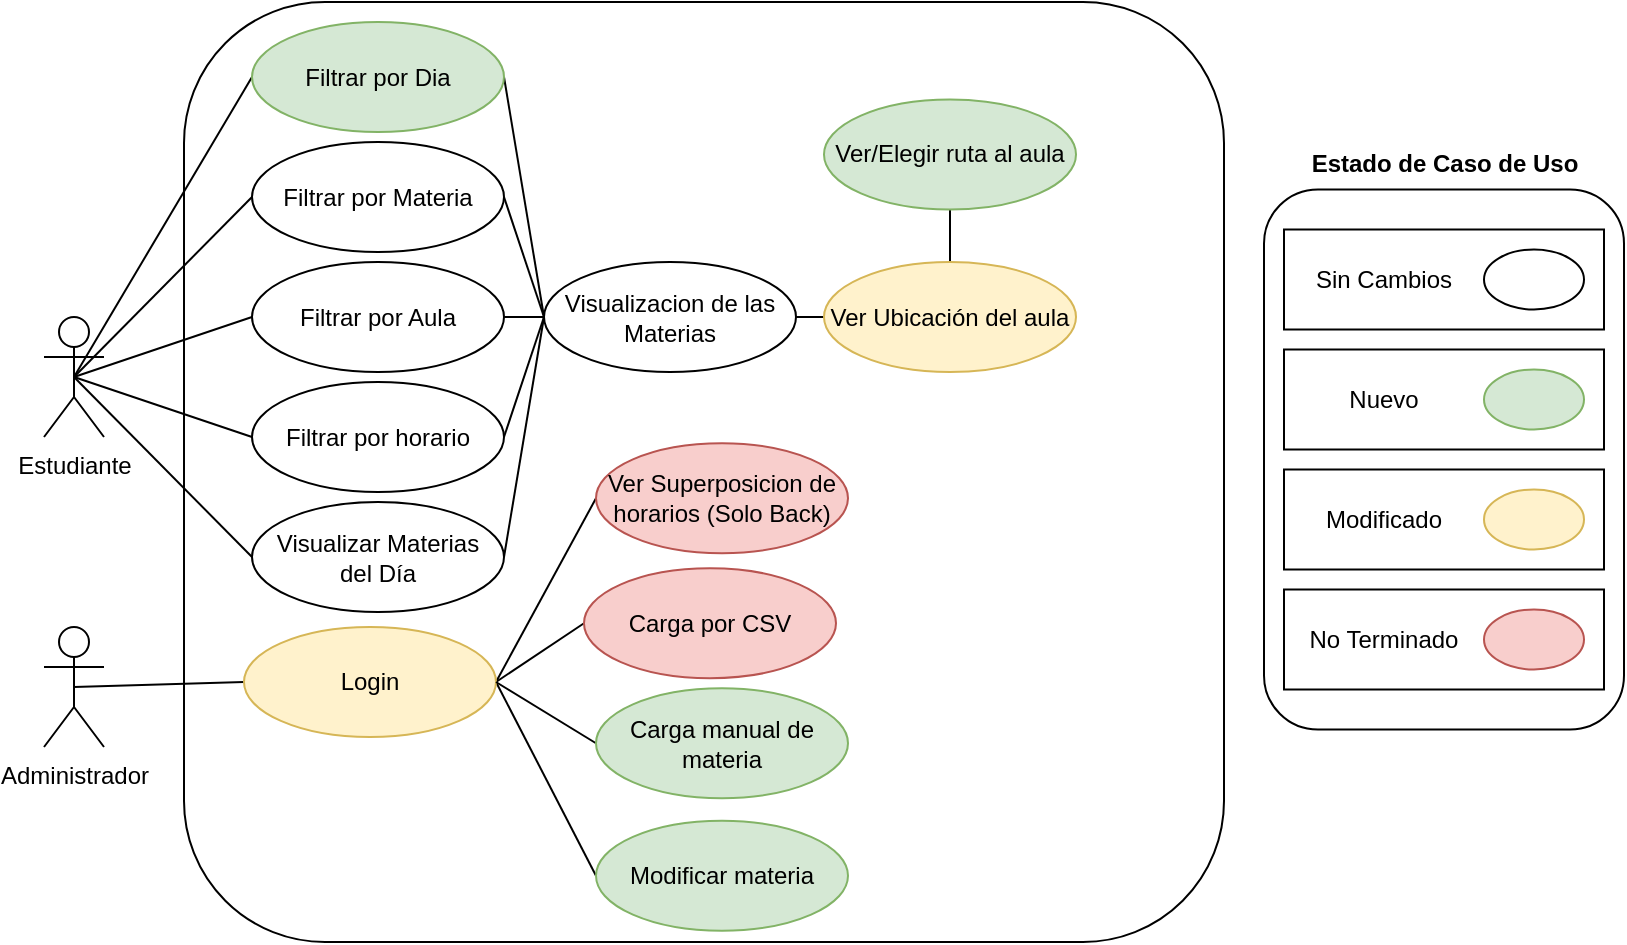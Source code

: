 <mxfile version="13.1.14" type="google"><diagram id="deTuqFJesfB2--VkdN5a" name="Page-1"><mxGraphModel dx="827" dy="490" grid="1" gridSize="10" guides="1" tooltips="1" connect="1" arrows="1" fold="1" page="1" pageScale="1" pageWidth="827" pageHeight="1169" math="0" shadow="0"><root><mxCell id="0"/><mxCell id="1" parent="0"/><mxCell id="fdBN5mYXIiB31gB6Lvlf-3" value="" style="rounded=1;whiteSpace=wrap;html=1;" parent="1" vertex="1"><mxGeometry x="160" y="50" width="520" height="470" as="geometry"/></mxCell><mxCell id="fdBN5mYXIiB31gB6Lvlf-12" style="edgeStyle=none;rounded=0;orthogonalLoop=1;jettySize=auto;html=1;exitX=0.5;exitY=0.5;exitDx=0;exitDy=0;exitPerimeter=0;entryX=0;entryY=0.5;entryDx=0;entryDy=0;endArrow=none;endFill=0;" parent="1" source="fdBN5mYXIiB31gB6Lvlf-1" target="fdBN5mYXIiB31gB6Lvlf-7" edge="1"><mxGeometry relative="1" as="geometry"/></mxCell><mxCell id="fdBN5mYXIiB31gB6Lvlf-13" style="edgeStyle=none;rounded=0;orthogonalLoop=1;jettySize=auto;html=1;exitX=0.5;exitY=0.5;exitDx=0;exitDy=0;exitPerimeter=0;entryX=0;entryY=0.5;entryDx=0;entryDy=0;endArrow=none;endFill=0;" parent="1" source="fdBN5mYXIiB31gB6Lvlf-1" target="fdBN5mYXIiB31gB6Lvlf-6" edge="1"><mxGeometry relative="1" as="geometry"/></mxCell><mxCell id="fdBN5mYXIiB31gB6Lvlf-14" style="edgeStyle=none;rounded=0;orthogonalLoop=1;jettySize=auto;html=1;exitX=0.5;exitY=0.5;exitDx=0;exitDy=0;exitPerimeter=0;entryX=0;entryY=0.5;entryDx=0;entryDy=0;endArrow=none;endFill=0;" parent="1" source="fdBN5mYXIiB31gB6Lvlf-1" target="fdBN5mYXIiB31gB6Lvlf-5" edge="1"><mxGeometry relative="1" as="geometry"/></mxCell><mxCell id="YD1kJuUZHtdi_4qULJvW-8" style="edgeStyle=none;rounded=0;orthogonalLoop=1;jettySize=auto;html=1;exitX=0.5;exitY=0.5;exitDx=0;exitDy=0;exitPerimeter=0;entryX=0;entryY=0.5;entryDx=0;entryDy=0;endArrow=none;endFill=0;" parent="1" source="fdBN5mYXIiB31gB6Lvlf-1" target="YD1kJuUZHtdi_4qULJvW-6" edge="1"><mxGeometry relative="1" as="geometry"/></mxCell><mxCell id="fdBN5mYXIiB31gB6Lvlf-1" value="Estudiante" style="shape=umlActor;verticalLabelPosition=bottom;labelBackgroundColor=#ffffff;verticalAlign=top;html=1;outlineConnect=0;" parent="1" vertex="1"><mxGeometry x="90" y="207.5" width="30" height="60" as="geometry"/></mxCell><mxCell id="r9mNYOCg_0NgdwvSHFdj-2" style="rounded=0;orthogonalLoop=1;jettySize=auto;html=1;exitX=1;exitY=0.5;exitDx=0;exitDy=0;entryX=0;entryY=0.5;entryDx=0;entryDy=0;endArrow=none;endFill=0;" parent="1" source="fdBN5mYXIiB31gB6Lvlf-5" target="r9mNYOCg_0NgdwvSHFdj-1" edge="1"><mxGeometry relative="1" as="geometry"/></mxCell><mxCell id="fdBN5mYXIiB31gB6Lvlf-5" value="Filtrar por Materia" style="ellipse;whiteSpace=wrap;html=1;" parent="1" vertex="1"><mxGeometry x="194" y="120" width="126" height="55" as="geometry"/></mxCell><mxCell id="r9mNYOCg_0NgdwvSHFdj-3" style="edgeStyle=none;rounded=0;orthogonalLoop=1;jettySize=auto;html=1;exitX=1;exitY=0.5;exitDx=0;exitDy=0;entryX=0;entryY=0.5;entryDx=0;entryDy=0;endArrow=none;endFill=0;" parent="1" source="fdBN5mYXIiB31gB6Lvlf-6" target="r9mNYOCg_0NgdwvSHFdj-1" edge="1"><mxGeometry relative="1" as="geometry"/></mxCell><mxCell id="fdBN5mYXIiB31gB6Lvlf-6" value="Filtrar por Aula" style="ellipse;whiteSpace=wrap;html=1;" parent="1" vertex="1"><mxGeometry x="194" y="180" width="126" height="55" as="geometry"/></mxCell><mxCell id="r9mNYOCg_0NgdwvSHFdj-4" style="edgeStyle=none;rounded=0;orthogonalLoop=1;jettySize=auto;html=1;exitX=1;exitY=0.5;exitDx=0;exitDy=0;endArrow=none;endFill=0;entryX=0;entryY=0.5;entryDx=0;entryDy=0;" parent="1" source="fdBN5mYXIiB31gB6Lvlf-7" target="r9mNYOCg_0NgdwvSHFdj-1" edge="1"><mxGeometry relative="1" as="geometry"><mxPoint x="480" y="220" as="targetPoint"/></mxGeometry></mxCell><mxCell id="fdBN5mYXIiB31gB6Lvlf-7" value="Filtrar por horario" style="ellipse;whiteSpace=wrap;html=1;" parent="1" vertex="1"><mxGeometry x="194" y="240" width="126" height="55" as="geometry"/></mxCell><mxCell id="YD1kJuUZHtdi_4qULJvW-10" style="edgeStyle=none;rounded=0;orthogonalLoop=1;jettySize=auto;html=1;exitX=1;exitY=0.5;exitDx=0;exitDy=0;entryX=0;entryY=0.5;entryDx=0;entryDy=0;endArrow=none;endFill=0;" parent="1" source="r9mNYOCg_0NgdwvSHFdj-1" target="YD1kJuUZHtdi_4qULJvW-7" edge="1"><mxGeometry relative="1" as="geometry"/></mxCell><mxCell id="r9mNYOCg_0NgdwvSHFdj-1" value="Visualizacion de las Materias" style="ellipse;whiteSpace=wrap;html=1;" parent="1" vertex="1"><mxGeometry x="340" y="180" width="126" height="55" as="geometry"/></mxCell><mxCell id="YD1kJuUZHtdi_4qULJvW-3" style="rounded=0;orthogonalLoop=1;jettySize=auto;html=1;exitX=0.5;exitY=0.5;exitDx=0;exitDy=0;exitPerimeter=0;entryX=0;entryY=0.5;entryDx=0;entryDy=0;endArrow=none;endFill=0;" parent="1" source="YD1kJuUZHtdi_4qULJvW-1" target="YD1kJuUZHtdi_4qULJvW-2" edge="1"><mxGeometry relative="1" as="geometry"/></mxCell><mxCell id="YD1kJuUZHtdi_4qULJvW-1" value="Administrador" style="shape=umlActor;verticalLabelPosition=bottom;labelBackgroundColor=#ffffff;verticalAlign=top;html=1;outlineConnect=0;" parent="1" vertex="1"><mxGeometry x="90" y="362.5" width="30" height="60" as="geometry"/></mxCell><mxCell id="lHiQJaj_SReXZFBcupX1-2" style="rounded=0;orthogonalLoop=1;jettySize=auto;html=1;exitX=1;exitY=0.5;exitDx=0;exitDy=0;entryX=0;entryY=0.5;entryDx=0;entryDy=0;endArrow=none;endFill=0;" parent="1" source="YD1kJuUZHtdi_4qULJvW-2" target="lHiQJaj_SReXZFBcupX1-1" edge="1"><mxGeometry relative="1" as="geometry"/></mxCell><mxCell id="npxx1jrcIgLZy9F8XD5H-9" value="" style="edgeStyle=none;rounded=0;orthogonalLoop=1;jettySize=auto;html=1;endArrow=none;endFill=0;entryX=0;entryY=0.5;entryDx=0;entryDy=0;exitX=1;exitY=0.5;exitDx=0;exitDy=0;" edge="1" parent="1" source="YD1kJuUZHtdi_4qULJvW-2" target="npxx1jrcIgLZy9F8XD5H-8"><mxGeometry relative="1" as="geometry"/></mxCell><mxCell id="npxx1jrcIgLZy9F8XD5H-12" style="edgeStyle=none;rounded=0;orthogonalLoop=1;jettySize=auto;html=1;exitX=1;exitY=0.5;exitDx=0;exitDy=0;entryX=0;entryY=0.5;entryDx=0;entryDy=0;endArrow=none;endFill=0;" edge="1" parent="1" source="YD1kJuUZHtdi_4qULJvW-2" target="npxx1jrcIgLZy9F8XD5H-11"><mxGeometry relative="1" as="geometry"/></mxCell><mxCell id="YD1kJuUZHtdi_4qULJvW-2" value="Login" style="ellipse;whiteSpace=wrap;html=1;fillColor=#fff2cc;strokeColor=#d6b656;" parent="1" vertex="1"><mxGeometry x="190" y="362.5" width="126" height="55" as="geometry"/></mxCell><mxCell id="npxx1jrcIgLZy9F8XD5H-8" value="Ver Superposicion de horarios (Solo Back)" style="ellipse;whiteSpace=wrap;html=1;fillColor=#f8cecc;strokeColor=#b85450;" vertex="1" parent="1"><mxGeometry x="366" y="270.63" width="126" height="55" as="geometry"/></mxCell><mxCell id="YD1kJuUZHtdi_4qULJvW-9" style="edgeStyle=none;rounded=0;orthogonalLoop=1;jettySize=auto;html=1;exitX=1;exitY=0.5;exitDx=0;exitDy=0;entryX=0;entryY=0.5;entryDx=0;entryDy=0;endArrow=none;endFill=0;" parent="1" source="YD1kJuUZHtdi_4qULJvW-6" target="r9mNYOCg_0NgdwvSHFdj-1" edge="1"><mxGeometry relative="1" as="geometry"/></mxCell><mxCell id="YD1kJuUZHtdi_4qULJvW-6" value="Visualizar Materias &lt;br&gt;del Día" style="ellipse;whiteSpace=wrap;html=1;" parent="1" vertex="1"><mxGeometry x="194" y="300" width="126" height="55" as="geometry"/></mxCell><mxCell id="npxx1jrcIgLZy9F8XD5H-5" style="edgeStyle=none;rounded=0;orthogonalLoop=1;jettySize=auto;html=1;exitX=0.5;exitY=0;exitDx=0;exitDy=0;entryX=0.5;entryY=1;entryDx=0;entryDy=0;endArrow=none;endFill=0;" edge="1" parent="1" source="YD1kJuUZHtdi_4qULJvW-7" target="npxx1jrcIgLZy9F8XD5H-4"><mxGeometry relative="1" as="geometry"/></mxCell><mxCell id="YD1kJuUZHtdi_4qULJvW-7" value="Ver Ubicación del aula" style="ellipse;whiteSpace=wrap;html=1;fillColor=#fff2cc;strokeColor=#d6b656;" parent="1" vertex="1"><mxGeometry x="480" y="180" width="126" height="55" as="geometry"/></mxCell><mxCell id="YD1kJuUZHtdi_4qULJvW-11" value="" style="rounded=1;whiteSpace=wrap;html=1;" parent="1" vertex="1"><mxGeometry x="700" y="143.75" width="180" height="270" as="geometry"/></mxCell><mxCell id="YD1kJuUZHtdi_4qULJvW-12" value="" style="rounded=0;whiteSpace=wrap;html=1;" parent="1" vertex="1"><mxGeometry x="710" y="163.75" width="160" height="50" as="geometry"/></mxCell><mxCell id="YD1kJuUZHtdi_4qULJvW-14" value="Sin Cambios" style="text;html=1;strokeColor=none;fillColor=none;align=center;verticalAlign=middle;whiteSpace=wrap;rounded=0;" parent="1" vertex="1"><mxGeometry x="720" y="178.75" width="80" height="20" as="geometry"/></mxCell><mxCell id="YD1kJuUZHtdi_4qULJvW-15" value="" style="ellipse;whiteSpace=wrap;html=1;" parent="1" vertex="1"><mxGeometry x="810" y="173.75" width="50" height="30" as="geometry"/></mxCell><mxCell id="YD1kJuUZHtdi_4qULJvW-16" value="" style="rounded=0;whiteSpace=wrap;html=1;" parent="1" vertex="1"><mxGeometry x="710" y="223.75" width="160" height="50" as="geometry"/></mxCell><mxCell id="YD1kJuUZHtdi_4qULJvW-17" value="Nuevo" style="text;html=1;strokeColor=none;fillColor=none;align=center;verticalAlign=middle;whiteSpace=wrap;rounded=0;" parent="1" vertex="1"><mxGeometry x="720" y="238.75" width="80" height="20" as="geometry"/></mxCell><mxCell id="YD1kJuUZHtdi_4qULJvW-18" value="" style="ellipse;whiteSpace=wrap;html=1;fillColor=#d5e8d4;strokeColor=#82b366;" parent="1" vertex="1"><mxGeometry x="810" y="233.75" width="50" height="30" as="geometry"/></mxCell><mxCell id="YD1kJuUZHtdi_4qULJvW-19" value="" style="rounded=0;whiteSpace=wrap;html=1;" parent="1" vertex="1"><mxGeometry x="710" y="283.75" width="160" height="50" as="geometry"/></mxCell><mxCell id="YD1kJuUZHtdi_4qULJvW-20" value="Modificado" style="text;html=1;strokeColor=none;fillColor=none;align=center;verticalAlign=middle;whiteSpace=wrap;rounded=0;" parent="1" vertex="1"><mxGeometry x="720" y="298.75" width="80" height="20" as="geometry"/></mxCell><mxCell id="YD1kJuUZHtdi_4qULJvW-21" value="" style="ellipse;whiteSpace=wrap;html=1;fillColor=#fff2cc;strokeColor=#d6b656;" parent="1" vertex="1"><mxGeometry x="810" y="293.75" width="50" height="30" as="geometry"/></mxCell><mxCell id="YD1kJuUZHtdi_4qULJvW-22" value="" style="rounded=0;whiteSpace=wrap;html=1;" parent="1" vertex="1"><mxGeometry x="710" y="343.75" width="160" height="50" as="geometry"/></mxCell><mxCell id="YD1kJuUZHtdi_4qULJvW-23" value="No Terminado" style="text;html=1;strokeColor=none;fillColor=none;align=center;verticalAlign=middle;whiteSpace=wrap;rounded=0;" parent="1" vertex="1"><mxGeometry x="720" y="358.75" width="80" height="20" as="geometry"/></mxCell><mxCell id="YD1kJuUZHtdi_4qULJvW-24" value="" style="ellipse;whiteSpace=wrap;html=1;fillColor=#f8cecc;strokeColor=#b85450;" parent="1" vertex="1"><mxGeometry x="810" y="353.75" width="50" height="30" as="geometry"/></mxCell><mxCell id="YD1kJuUZHtdi_4qULJvW-26" value="Estado de Caso de Uso" style="text;html=1;strokeColor=none;fillColor=none;align=center;verticalAlign=middle;whiteSpace=wrap;rounded=0;fontStyle=1" parent="1" vertex="1"><mxGeometry x="717.5" y="121.25" width="145" height="20" as="geometry"/></mxCell><mxCell id="lHiQJaj_SReXZFBcupX1-1" value="Carga por CSV" style="ellipse;whiteSpace=wrap;html=1;fillColor=#f8cecc;strokeColor=#b85450;" parent="1" vertex="1"><mxGeometry x="360" y="333.13" width="126" height="55" as="geometry"/></mxCell><mxCell id="qQyXQpo-6DT9ZQ3oW342-1" style="rounded=0;orthogonalLoop=1;jettySize=auto;html=1;entryX=0;entryY=0.5;entryDx=0;entryDy=0;endArrow=none;endFill=0;exitX=1;exitY=0.5;exitDx=0;exitDy=0;" parent="1" target="qQyXQpo-6DT9ZQ3oW342-2" edge="1" source="YD1kJuUZHtdi_4qULJvW-2"><mxGeometry relative="1" as="geometry"><mxPoint x="320" y="390" as="sourcePoint"/></mxGeometry></mxCell><mxCell id="qQyXQpo-6DT9ZQ3oW342-2" value="&lt;div&gt;Carga manual de materia&lt;/div&gt;" style="ellipse;whiteSpace=wrap;html=1;fillColor=#d5e8d4;strokeColor=#82b366;" parent="1" vertex="1"><mxGeometry x="366" y="393.13" width="126" height="55" as="geometry"/></mxCell><mxCell id="npxx1jrcIgLZy9F8XD5H-2" style="rounded=0;orthogonalLoop=1;jettySize=auto;html=1;exitX=0;exitY=0.5;exitDx=0;exitDy=0;entryX=0.5;entryY=0.5;entryDx=0;entryDy=0;entryPerimeter=0;endArrow=none;endFill=0;" edge="1" parent="1" source="npxx1jrcIgLZy9F8XD5H-1" target="fdBN5mYXIiB31gB6Lvlf-1"><mxGeometry relative="1" as="geometry"/></mxCell><mxCell id="npxx1jrcIgLZy9F8XD5H-3" style="edgeStyle=none;rounded=0;orthogonalLoop=1;jettySize=auto;html=1;exitX=1;exitY=0.5;exitDx=0;exitDy=0;entryX=0;entryY=0.5;entryDx=0;entryDy=0;endArrow=none;endFill=0;" edge="1" parent="1" source="npxx1jrcIgLZy9F8XD5H-1" target="r9mNYOCg_0NgdwvSHFdj-1"><mxGeometry relative="1" as="geometry"/></mxCell><mxCell id="npxx1jrcIgLZy9F8XD5H-1" value="Filtrar por Dia" style="ellipse;whiteSpace=wrap;html=1;fillColor=#d5e8d4;strokeColor=#82b366;" vertex="1" parent="1"><mxGeometry x="194" y="60" width="126" height="55" as="geometry"/></mxCell><mxCell id="npxx1jrcIgLZy9F8XD5H-4" value="Ver/Elegir ruta al aula" style="ellipse;whiteSpace=wrap;html=1;fillColor=#d5e8d4;strokeColor=#82b366;" vertex="1" parent="1"><mxGeometry x="480" y="98.75" width="126" height="55" as="geometry"/></mxCell><mxCell id="npxx1jrcIgLZy9F8XD5H-11" value="&lt;div&gt;Modificar materia&lt;/div&gt;" style="ellipse;whiteSpace=wrap;html=1;fillColor=#d5e8d4;strokeColor=#82b366;" vertex="1" parent="1"><mxGeometry x="366" y="459.38" width="126" height="55" as="geometry"/></mxCell></root></mxGraphModel></diagram></mxfile>
